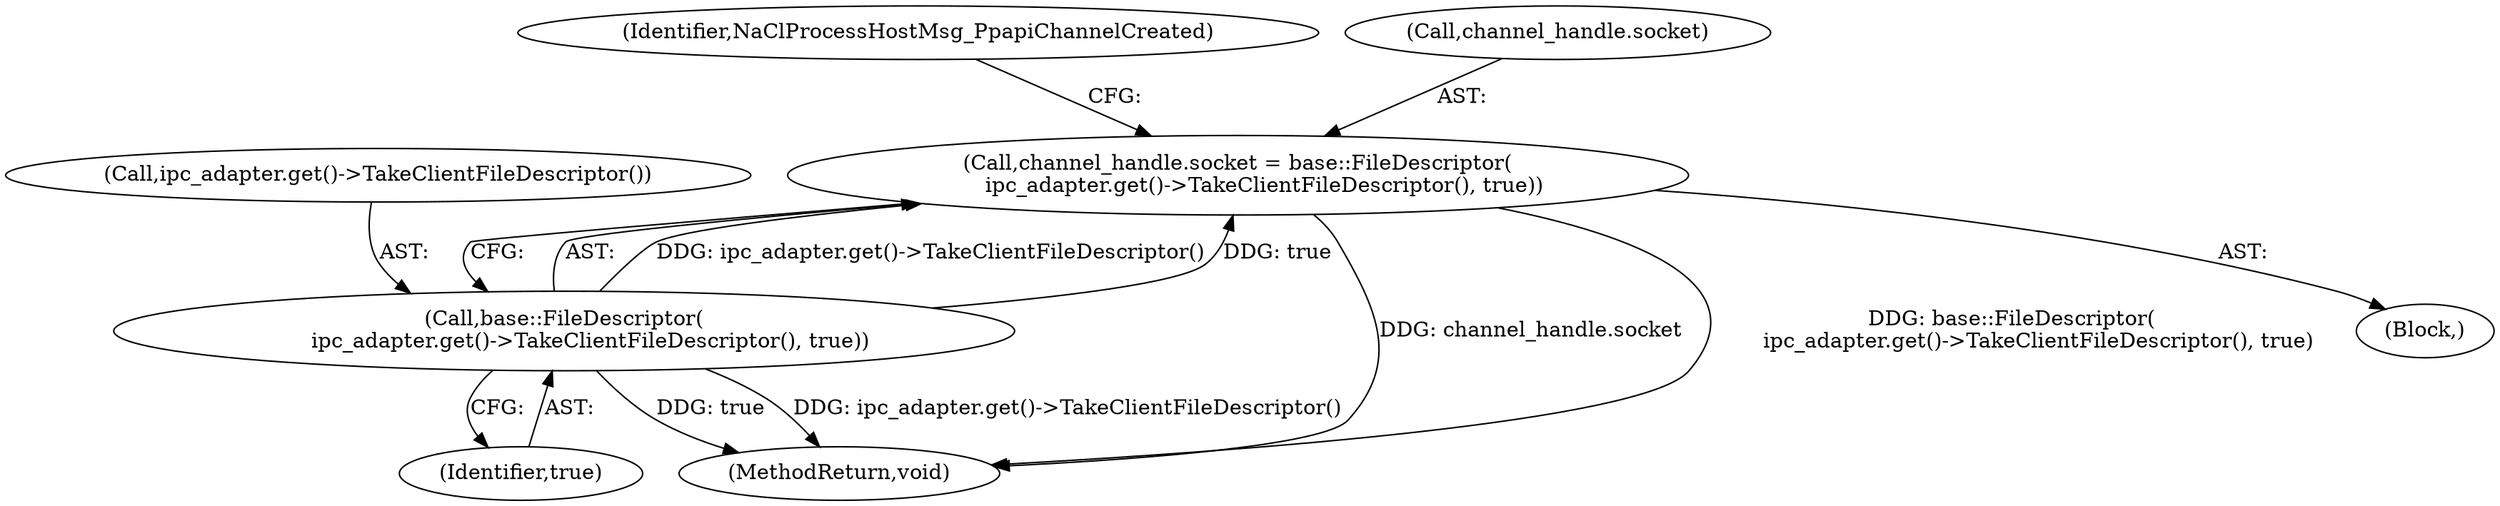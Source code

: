 digraph "1_Chrome_3b0d77670a0613f409110817455d2137576b485a_7@del" {
"1000133" [label="(Call,channel_handle.socket = base::FileDescriptor(\n        ipc_adapter.get()->TakeClientFileDescriptor(), true))"];
"1000137" [label="(Call,base::FileDescriptor(\n        ipc_adapter.get()->TakeClientFileDescriptor(), true))"];
"1000121" [label="(Block,)"];
"1000139" [label="(Identifier,true)"];
"1000138" [label="(Call,ipc_adapter.get()->TakeClientFileDescriptor())"];
"1000137" [label="(Call,base::FileDescriptor(\n        ipc_adapter.get()->TakeClientFileDescriptor(), true))"];
"1000295" [label="(MethodReturn,void)"];
"1000144" [label="(Identifier,NaClProcessHostMsg_PpapiChannelCreated)"];
"1000133" [label="(Call,channel_handle.socket = base::FileDescriptor(\n        ipc_adapter.get()->TakeClientFileDescriptor(), true))"];
"1000134" [label="(Call,channel_handle.socket)"];
"1000133" -> "1000121"  [label="AST: "];
"1000133" -> "1000137"  [label="CFG: "];
"1000134" -> "1000133"  [label="AST: "];
"1000137" -> "1000133"  [label="AST: "];
"1000144" -> "1000133"  [label="CFG: "];
"1000133" -> "1000295"  [label="DDG: channel_handle.socket"];
"1000133" -> "1000295"  [label="DDG: base::FileDescriptor(\n        ipc_adapter.get()->TakeClientFileDescriptor(), true)"];
"1000137" -> "1000133"  [label="DDG: ipc_adapter.get()->TakeClientFileDescriptor()"];
"1000137" -> "1000133"  [label="DDG: true"];
"1000137" -> "1000139"  [label="CFG: "];
"1000138" -> "1000137"  [label="AST: "];
"1000139" -> "1000137"  [label="AST: "];
"1000137" -> "1000295"  [label="DDG: true"];
"1000137" -> "1000295"  [label="DDG: ipc_adapter.get()->TakeClientFileDescriptor()"];
}
